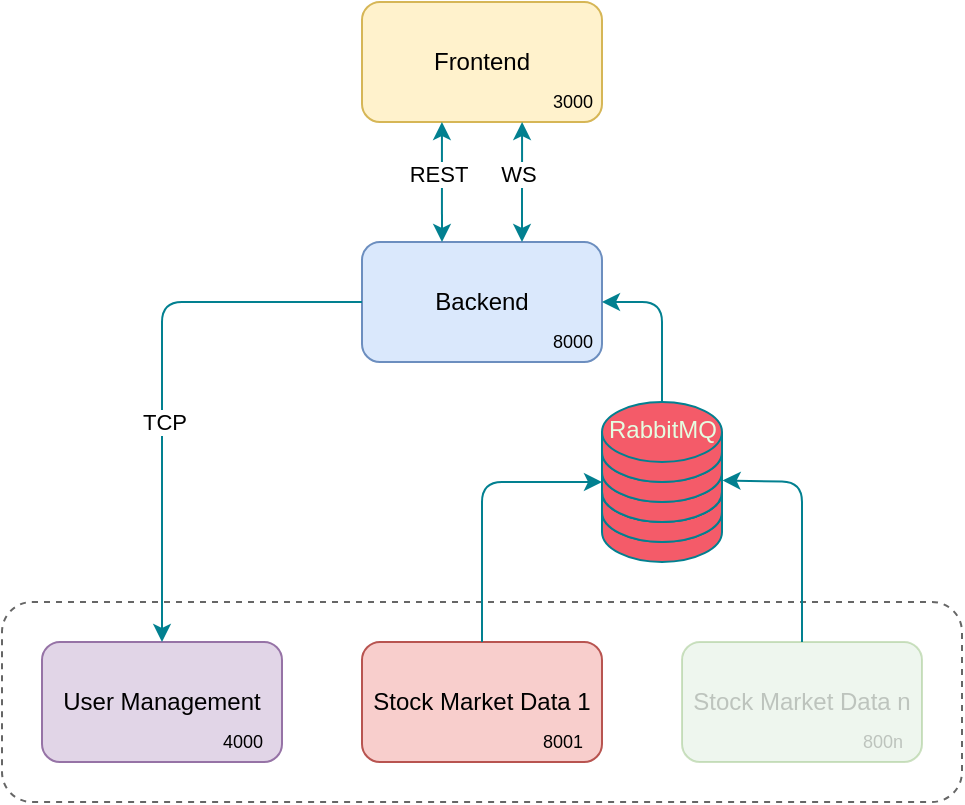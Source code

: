 <mxfile version="21.2.1" type="device">
  <diagram id="2nRSsmKYoXZeL628RDGi" name="Page-1">
    <mxGraphModel dx="821" dy="528" grid="1" gridSize="10" guides="1" tooltips="1" connect="1" arrows="1" fold="1" page="1" pageScale="1" pageWidth="1169" pageHeight="827" math="0" shadow="0">
      <root>
        <mxCell id="0" />
        <mxCell id="1" parent="0" />
        <mxCell id="3L7Mh6S2p1XTbHyWXPZ6-6" value="" style="rounded=1;whiteSpace=wrap;html=1;fillColor=none;fontColor=#333333;strokeColor=#666666;textOpacity=60;dashed=1;" parent="1" vertex="1">
          <mxGeometry x="260" y="500" width="480" height="100" as="geometry" />
        </mxCell>
        <mxCell id="3L7Mh6S2p1XTbHyWXPZ6-2" value="Backend" style="rounded=1;whiteSpace=wrap;html=1;fillColor=#dae8fc;strokeColor=#6c8ebf;" parent="1" vertex="1">
          <mxGeometry x="440" y="320" width="120" height="60" as="geometry" />
        </mxCell>
        <mxCell id="3L7Mh6S2p1XTbHyWXPZ6-3" value="User Management" style="rounded=1;whiteSpace=wrap;html=1;fillColor=#e1d5e7;strokeColor=#9673a6;" parent="1" vertex="1">
          <mxGeometry x="280" y="520" width="120" height="60" as="geometry" />
        </mxCell>
        <mxCell id="3L7Mh6S2p1XTbHyWXPZ6-4" value="Stock Market Data 1" style="rounded=1;whiteSpace=wrap;html=1;fillColor=#f8cecc;strokeColor=#b85450;" parent="1" vertex="1">
          <mxGeometry x="440" y="520" width="120" height="60" as="geometry" />
        </mxCell>
        <mxCell id="3L7Mh6S2p1XTbHyWXPZ6-5" value="Stock Market Data n" style="rounded=1;whiteSpace=wrap;html=1;fillColor=#d5e8d4;strokeColor=#82b366;opacity=40;textOpacity=20;" parent="1" vertex="1">
          <mxGeometry x="600" y="520" width="120" height="60" as="geometry" />
        </mxCell>
        <mxCell id="3L7Mh6S2p1XTbHyWXPZ6-12" value="" style="shape=cylinder3;whiteSpace=wrap;html=1;boundedLbl=1;backgroundOutline=1;size=15;rounded=0;sketch=0;fontColor=#E4FDE1;strokeColor=#028090;fillColor=#F45B69;" parent="1" vertex="1">
          <mxGeometry x="560" y="440" width="60" height="40" as="geometry" />
        </mxCell>
        <mxCell id="3L7Mh6S2p1XTbHyWXPZ6-13" value="" style="shape=cylinder3;whiteSpace=wrap;html=1;boundedLbl=1;backgroundOutline=1;size=15;rounded=0;sketch=0;fontColor=#E4FDE1;strokeColor=#028090;fillColor=#F45B69;" parent="1" vertex="1">
          <mxGeometry x="560" y="430" width="60" height="40" as="geometry" />
        </mxCell>
        <mxCell id="3L7Mh6S2p1XTbHyWXPZ6-14" value="" style="shape=cylinder3;whiteSpace=wrap;html=1;boundedLbl=1;backgroundOutline=1;size=15;rounded=0;sketch=0;fontColor=#E4FDE1;strokeColor=#028090;fillColor=#F45B69;" parent="1" vertex="1">
          <mxGeometry x="560" y="420" width="60" height="40" as="geometry" />
        </mxCell>
        <mxCell id="3L7Mh6S2p1XTbHyWXPZ6-17" value="" style="endArrow=classic;html=1;rounded=1;sketch=0;fontColor=#E4FDE1;strokeColor=#028090;fillColor=#F45B69;curved=0;exitX=0;exitY=0.5;exitDx=0;exitDy=0;entryX=0.5;entryY=0;entryDx=0;entryDy=0;" parent="1" source="3L7Mh6S2p1XTbHyWXPZ6-2" target="3L7Mh6S2p1XTbHyWXPZ6-3" edge="1">
          <mxGeometry width="50" height="50" relative="1" as="geometry">
            <mxPoint x="610" y="530" as="sourcePoint" />
            <mxPoint x="660" y="480" as="targetPoint" />
            <Array as="points">
              <mxPoint x="340" y="350" />
            </Array>
          </mxGeometry>
        </mxCell>
        <mxCell id="qJsoILyu7q6bJUkfd2pU-5" value="TCP" style="edgeLabel;html=1;align=center;verticalAlign=middle;resizable=0;points=[];" vertex="1" connectable="0" parent="3L7Mh6S2p1XTbHyWXPZ6-17">
          <mxGeometry x="0.187" y="1" relative="1" as="geometry">
            <mxPoint as="offset" />
          </mxGeometry>
        </mxCell>
        <mxCell id="3L7Mh6S2p1XTbHyWXPZ6-20" value="" style="endArrow=none;startArrow=classic;html=1;rounded=1;sketch=0;fontColor=#E4FDE1;strokeColor=#028090;fillColor=#F45B69;curved=0;entryX=0.5;entryY=0;entryDx=0;entryDy=0;entryPerimeter=0;endFill=0;" parent="1" target="3L7Mh6S2p1XTbHyWXPZ6-24" edge="1">
          <mxGeometry width="50" height="50" relative="1" as="geometry">
            <mxPoint x="560" y="350" as="sourcePoint" />
            <mxPoint x="670" y="370" as="targetPoint" />
            <Array as="points">
              <mxPoint x="590" y="350" />
            </Array>
          </mxGeometry>
        </mxCell>
        <mxCell id="3L7Mh6S2p1XTbHyWXPZ6-21" value="" style="endArrow=none;startArrow=classic;html=1;rounded=1;sketch=0;fontColor=#E4FDE1;strokeColor=#028090;fillColor=#F45B69;curved=0;exitX=0;exitY=1;exitDx=0;exitDy=0;exitPerimeter=0;entryX=0.5;entryY=0;entryDx=0;entryDy=0;endFill=0;" parent="1" source="3L7Mh6S2p1XTbHyWXPZ6-24" edge="1" target="3L7Mh6S2p1XTbHyWXPZ6-4">
          <mxGeometry width="50" height="50" relative="1" as="geometry">
            <mxPoint x="530" y="420" as="sourcePoint" />
            <mxPoint x="520" y="520" as="targetPoint" />
            <Array as="points">
              <mxPoint x="500" y="440" />
            </Array>
          </mxGeometry>
        </mxCell>
        <mxCell id="3L7Mh6S2p1XTbHyWXPZ6-22" value="" style="shape=cylinder3;whiteSpace=wrap;html=1;boundedLbl=1;backgroundOutline=1;size=15;rounded=0;sketch=0;fontColor=#E4FDE1;strokeColor=#028090;fillColor=#F45B69;" parent="1" vertex="1">
          <mxGeometry x="560" y="420" width="60" height="40" as="geometry" />
        </mxCell>
        <mxCell id="3L7Mh6S2p1XTbHyWXPZ6-23" value="" style="shape=cylinder3;whiteSpace=wrap;html=1;boundedLbl=1;backgroundOutline=1;size=15;rounded=0;sketch=0;fontColor=#E4FDE1;strokeColor=#028090;fillColor=#F45B69;" parent="1" vertex="1">
          <mxGeometry x="560" y="410" width="60" height="40" as="geometry" />
        </mxCell>
        <mxCell id="3L7Mh6S2p1XTbHyWXPZ6-24" value="" style="shape=cylinder3;whiteSpace=wrap;html=1;boundedLbl=1;backgroundOutline=1;size=15;rounded=0;sketch=0;fontColor=#E4FDE1;strokeColor=#028090;fillColor=#F45B69;" parent="1" vertex="1">
          <mxGeometry x="560" y="400" width="60" height="40" as="geometry" />
        </mxCell>
        <mxCell id="3L7Mh6S2p1XTbHyWXPZ6-16" value="RabbitMQ" style="text;html=1;align=center;verticalAlign=middle;resizable=0;points=[];autosize=1;strokeColor=none;fillColor=none;fontColor=#E4FDE1;" parent="1" vertex="1">
          <mxGeometry x="550" y="399" width="80" height="30" as="geometry" />
        </mxCell>
        <mxCell id="qJsoILyu7q6bJUkfd2pU-1" value="Frontend" style="rounded=1;whiteSpace=wrap;html=1;fillColor=#fff2cc;strokeColor=#d6b656;" vertex="1" parent="1">
          <mxGeometry x="440" y="200" width="120" height="60" as="geometry" />
        </mxCell>
        <mxCell id="qJsoILyu7q6bJUkfd2pU-3" value="" style="endArrow=classic;html=1;rounded=1;sketch=0;fontColor=#E4FDE1;strokeColor=#028090;fillColor=#F45B69;curved=0;entryX=0.5;entryY=0;entryDx=0;entryDy=0;exitX=0.333;exitY=1;exitDx=0;exitDy=0;exitPerimeter=0;startArrow=classic;startFill=1;" edge="1" parent="1" source="qJsoILyu7q6bJUkfd2pU-1">
          <mxGeometry width="50" height="50" relative="1" as="geometry">
            <mxPoint x="480" y="280" as="sourcePoint" />
            <mxPoint x="480" y="320" as="targetPoint" />
            <Array as="points" />
          </mxGeometry>
        </mxCell>
        <mxCell id="qJsoILyu7q6bJUkfd2pU-8" value="REST" style="edgeLabel;html=1;align=center;verticalAlign=middle;resizable=0;points=[];" vertex="1" connectable="0" parent="qJsoILyu7q6bJUkfd2pU-3">
          <mxGeometry x="-0.154" y="-2" relative="1" as="geometry">
            <mxPoint as="offset" />
          </mxGeometry>
        </mxCell>
        <mxCell id="qJsoILyu7q6bJUkfd2pU-4" value="" style="endArrow=none;startArrow=classic;html=1;rounded=1;sketch=0;fontColor=#E4FDE1;strokeColor=#028090;fillColor=#F45B69;curved=0;entryX=0.5;entryY=0;entryDx=0;entryDy=0;exitX=1.005;exitY=0.73;exitDx=0;exitDy=0;exitPerimeter=0;endFill=0;" edge="1" parent="1" source="3L7Mh6S2p1XTbHyWXPZ6-23" target="3L7Mh6S2p1XTbHyWXPZ6-5">
          <mxGeometry width="50" height="50" relative="1" as="geometry">
            <mxPoint x="570" y="450" as="sourcePoint" />
            <mxPoint x="510" y="530" as="targetPoint" />
            <Array as="points">
              <mxPoint x="660" y="440" />
            </Array>
          </mxGeometry>
        </mxCell>
        <mxCell id="qJsoILyu7q6bJUkfd2pU-9" value="" style="endArrow=classic;html=1;rounded=1;sketch=0;fontColor=#E4FDE1;strokeColor=#028090;fillColor=#F45B69;curved=0;exitX=0.667;exitY=1;exitDx=0;exitDy=0;entryX=0.5;entryY=0;entryDx=0;entryDy=0;startArrow=classic;startFill=1;exitPerimeter=0;" edge="1" parent="1" source="qJsoILyu7q6bJUkfd2pU-1">
          <mxGeometry width="50" height="50" relative="1" as="geometry">
            <mxPoint x="520" y="280" as="sourcePoint" />
            <mxPoint x="520" y="320" as="targetPoint" />
            <Array as="points" />
          </mxGeometry>
        </mxCell>
        <mxCell id="qJsoILyu7q6bJUkfd2pU-10" value="WS" style="edgeLabel;html=1;align=center;verticalAlign=middle;resizable=0;points=[];" vertex="1" connectable="0" parent="qJsoILyu7q6bJUkfd2pU-9">
          <mxGeometry x="-0.154" y="-2" relative="1" as="geometry">
            <mxPoint as="offset" />
          </mxGeometry>
        </mxCell>
        <mxCell id="qJsoILyu7q6bJUkfd2pU-11" value="8000" style="text;html=1;align=center;verticalAlign=middle;resizable=0;points=[];autosize=1;strokeColor=none;fillColor=none;fontSize=9;" vertex="1" parent="1">
          <mxGeometry x="525" y="360" width="40" height="20" as="geometry" />
        </mxCell>
        <mxCell id="qJsoILyu7q6bJUkfd2pU-12" value="3000" style="text;html=1;align=center;verticalAlign=middle;resizable=0;points=[];autosize=1;strokeColor=none;fillColor=none;fontSize=9;" vertex="1" parent="1">
          <mxGeometry x="525" y="240" width="40" height="20" as="geometry" />
        </mxCell>
        <mxCell id="qJsoILyu7q6bJUkfd2pU-14" value="4000" style="text;html=1;align=center;verticalAlign=middle;resizable=0;points=[];autosize=1;strokeColor=none;fillColor=none;fontSize=9;" vertex="1" parent="1">
          <mxGeometry x="360" y="560" width="40" height="20" as="geometry" />
        </mxCell>
        <mxCell id="qJsoILyu7q6bJUkfd2pU-16" value="8001" style="text;html=1;align=center;verticalAlign=middle;resizable=0;points=[];autosize=1;strokeColor=none;fillColor=none;fontSize=9;" vertex="1" parent="1">
          <mxGeometry x="520" y="560" width="40" height="20" as="geometry" />
        </mxCell>
        <mxCell id="qJsoILyu7q6bJUkfd2pU-17" value="800n" style="text;html=1;align=center;verticalAlign=middle;resizable=0;points=[];autosize=1;strokeColor=none;fillColor=none;fontSize=9;textOpacity=20;" vertex="1" parent="1">
          <mxGeometry x="680" y="560" width="40" height="20" as="geometry" />
        </mxCell>
      </root>
    </mxGraphModel>
  </diagram>
</mxfile>
